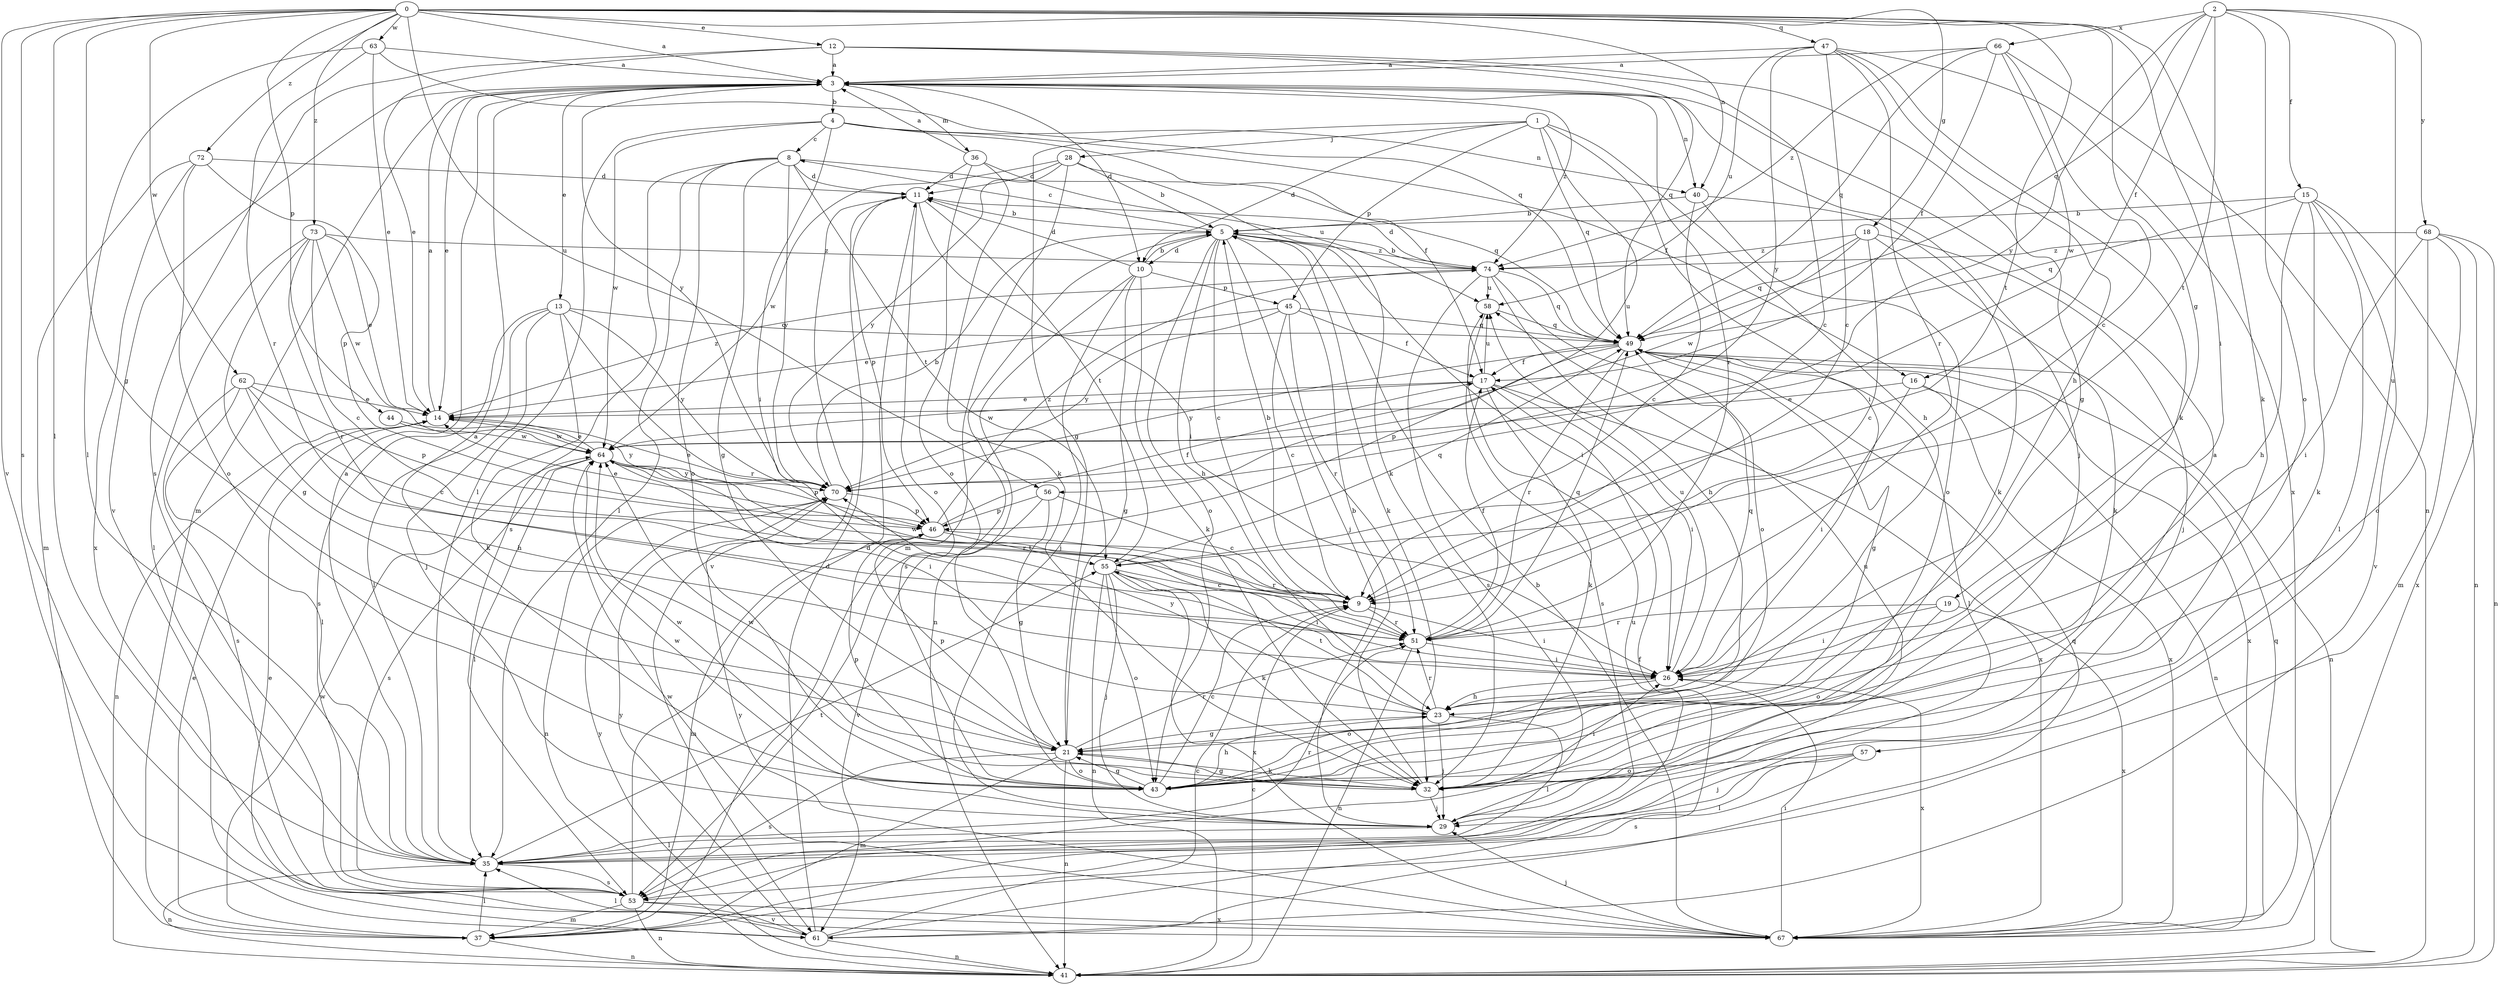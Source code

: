 strict digraph  {
0;
1;
2;
3;
4;
5;
8;
9;
10;
11;
12;
13;
14;
15;
16;
17;
18;
19;
21;
23;
26;
28;
29;
32;
35;
36;
37;
40;
41;
43;
44;
45;
46;
47;
49;
51;
53;
55;
56;
57;
58;
61;
62;
63;
64;
66;
67;
68;
70;
72;
73;
74;
0 -> 3  [label=a];
0 -> 12  [label=e];
0 -> 18  [label=g];
0 -> 19  [label=g];
0 -> 21  [label=g];
0 -> 26  [label=i];
0 -> 32  [label=k];
0 -> 35  [label=l];
0 -> 40  [label=n];
0 -> 44  [label=p];
0 -> 47  [label=q];
0 -> 53  [label=s];
0 -> 55  [label=t];
0 -> 56  [label=u];
0 -> 61  [label=v];
0 -> 62  [label=w];
0 -> 63  [label=w];
0 -> 72  [label=z];
0 -> 73  [label=z];
1 -> 10  [label=d];
1 -> 21  [label=g];
1 -> 23  [label=h];
1 -> 26  [label=i];
1 -> 28  [label=j];
1 -> 45  [label=p];
1 -> 49  [label=q];
1 -> 56  [label=u];
2 -> 15  [label=f];
2 -> 16  [label=f];
2 -> 43  [label=o];
2 -> 49  [label=q];
2 -> 55  [label=t];
2 -> 57  [label=u];
2 -> 66  [label=x];
2 -> 68  [label=y];
2 -> 70  [label=y];
3 -> 4  [label=b];
3 -> 10  [label=d];
3 -> 13  [label=e];
3 -> 14  [label=e];
3 -> 29  [label=j];
3 -> 36  [label=m];
3 -> 37  [label=m];
3 -> 40  [label=n];
3 -> 51  [label=r];
3 -> 61  [label=v];
3 -> 70  [label=y];
3 -> 74  [label=z];
4 -> 8  [label=c];
4 -> 16  [label=f];
4 -> 17  [label=f];
4 -> 26  [label=i];
4 -> 35  [label=l];
4 -> 40  [label=n];
4 -> 64  [label=w];
5 -> 8  [label=c];
5 -> 9  [label=c];
5 -> 10  [label=d];
5 -> 23  [label=h];
5 -> 26  [label=i];
5 -> 29  [label=j];
5 -> 32  [label=k];
5 -> 43  [label=o];
5 -> 53  [label=s];
5 -> 74  [label=z];
8 -> 11  [label=d];
8 -> 21  [label=g];
8 -> 35  [label=l];
8 -> 43  [label=o];
8 -> 49  [label=q];
8 -> 53  [label=s];
8 -> 55  [label=t];
8 -> 70  [label=y];
9 -> 5  [label=b];
9 -> 26  [label=i];
9 -> 51  [label=r];
9 -> 64  [label=w];
10 -> 5  [label=b];
10 -> 11  [label=d];
10 -> 21  [label=g];
10 -> 29  [label=j];
10 -> 32  [label=k];
10 -> 41  [label=n];
10 -> 45  [label=p];
11 -> 5  [label=b];
11 -> 26  [label=i];
11 -> 43  [label=o];
11 -> 46  [label=p];
11 -> 55  [label=t];
11 -> 61  [label=v];
12 -> 3  [label=a];
12 -> 9  [label=c];
12 -> 14  [label=e];
12 -> 21  [label=g];
12 -> 49  [label=q];
12 -> 53  [label=s];
13 -> 29  [label=j];
13 -> 32  [label=k];
13 -> 35  [label=l];
13 -> 49  [label=q];
13 -> 51  [label=r];
13 -> 53  [label=s];
13 -> 70  [label=y];
14 -> 3  [label=a];
14 -> 41  [label=n];
14 -> 64  [label=w];
14 -> 74  [label=z];
15 -> 5  [label=b];
15 -> 23  [label=h];
15 -> 32  [label=k];
15 -> 35  [label=l];
15 -> 41  [label=n];
15 -> 49  [label=q];
15 -> 61  [label=v];
16 -> 14  [label=e];
16 -> 26  [label=i];
16 -> 41  [label=n];
16 -> 67  [label=x];
17 -> 14  [label=e];
17 -> 26  [label=i];
17 -> 32  [label=k];
17 -> 58  [label=u];
17 -> 64  [label=w];
17 -> 67  [label=x];
18 -> 9  [label=c];
18 -> 29  [label=j];
18 -> 32  [label=k];
18 -> 49  [label=q];
18 -> 64  [label=w];
18 -> 74  [label=z];
19 -> 26  [label=i];
19 -> 43  [label=o];
19 -> 51  [label=r];
19 -> 67  [label=x];
21 -> 32  [label=k];
21 -> 37  [label=m];
21 -> 41  [label=n];
21 -> 43  [label=o];
21 -> 46  [label=p];
21 -> 51  [label=r];
21 -> 53  [label=s];
23 -> 21  [label=g];
23 -> 29  [label=j];
23 -> 35  [label=l];
23 -> 51  [label=r];
23 -> 55  [label=t];
23 -> 70  [label=y];
26 -> 23  [label=h];
26 -> 43  [label=o];
26 -> 49  [label=q];
26 -> 58  [label=u];
26 -> 67  [label=x];
28 -> 5  [label=b];
28 -> 11  [label=d];
28 -> 32  [label=k];
28 -> 37  [label=m];
28 -> 64  [label=w];
28 -> 70  [label=y];
29 -> 3  [label=a];
29 -> 35  [label=l];
29 -> 58  [label=u];
29 -> 64  [label=w];
32 -> 5  [label=b];
32 -> 21  [label=g];
32 -> 26  [label=i];
32 -> 29  [label=j];
32 -> 64  [label=w];
35 -> 3  [label=a];
35 -> 41  [label=n];
35 -> 51  [label=r];
35 -> 53  [label=s];
35 -> 55  [label=t];
36 -> 3  [label=a];
36 -> 11  [label=d];
36 -> 32  [label=k];
36 -> 43  [label=o];
36 -> 58  [label=u];
37 -> 14  [label=e];
37 -> 35  [label=l];
37 -> 41  [label=n];
37 -> 58  [label=u];
37 -> 64  [label=w];
40 -> 5  [label=b];
40 -> 9  [label=c];
40 -> 32  [label=k];
40 -> 43  [label=o];
41 -> 9  [label=c];
41 -> 70  [label=y];
43 -> 3  [label=a];
43 -> 9  [label=c];
43 -> 21  [label=g];
43 -> 23  [label=h];
43 -> 46  [label=p];
43 -> 64  [label=w];
44 -> 64  [label=w];
44 -> 70  [label=y];
45 -> 9  [label=c];
45 -> 14  [label=e];
45 -> 17  [label=f];
45 -> 49  [label=q];
45 -> 51  [label=r];
45 -> 70  [label=y];
46 -> 14  [label=e];
46 -> 17  [label=f];
46 -> 37  [label=m];
46 -> 51  [label=r];
46 -> 55  [label=t];
46 -> 74  [label=z];
47 -> 3  [label=a];
47 -> 9  [label=c];
47 -> 23  [label=h];
47 -> 32  [label=k];
47 -> 51  [label=r];
47 -> 58  [label=u];
47 -> 67  [label=x];
47 -> 70  [label=y];
49 -> 17  [label=f];
49 -> 21  [label=g];
49 -> 35  [label=l];
49 -> 41  [label=n];
49 -> 46  [label=p];
49 -> 51  [label=r];
49 -> 67  [label=x];
49 -> 70  [label=y];
51 -> 17  [label=f];
51 -> 26  [label=i];
51 -> 41  [label=n];
51 -> 49  [label=q];
53 -> 11  [label=d];
53 -> 37  [label=m];
53 -> 41  [label=n];
53 -> 61  [label=v];
53 -> 67  [label=x];
55 -> 9  [label=c];
55 -> 26  [label=i];
55 -> 29  [label=j];
55 -> 32  [label=k];
55 -> 41  [label=n];
55 -> 43  [label=o];
55 -> 49  [label=q];
55 -> 67  [label=x];
56 -> 9  [label=c];
56 -> 21  [label=g];
56 -> 46  [label=p];
56 -> 61  [label=v];
57 -> 29  [label=j];
57 -> 35  [label=l];
57 -> 43  [label=o];
57 -> 53  [label=s];
58 -> 49  [label=q];
58 -> 53  [label=s];
61 -> 9  [label=c];
61 -> 11  [label=d];
61 -> 14  [label=e];
61 -> 17  [label=f];
61 -> 41  [label=n];
61 -> 49  [label=q];
61 -> 70  [label=y];
62 -> 9  [label=c];
62 -> 14  [label=e];
62 -> 23  [label=h];
62 -> 35  [label=l];
62 -> 46  [label=p];
62 -> 53  [label=s];
63 -> 3  [label=a];
63 -> 14  [label=e];
63 -> 35  [label=l];
63 -> 49  [label=q];
63 -> 51  [label=r];
64 -> 14  [label=e];
64 -> 26  [label=i];
64 -> 35  [label=l];
64 -> 46  [label=p];
64 -> 51  [label=r];
64 -> 53  [label=s];
64 -> 70  [label=y];
66 -> 3  [label=a];
66 -> 9  [label=c];
66 -> 17  [label=f];
66 -> 41  [label=n];
66 -> 49  [label=q];
66 -> 64  [label=w];
66 -> 74  [label=z];
67 -> 5  [label=b];
67 -> 26  [label=i];
67 -> 29  [label=j];
67 -> 35  [label=l];
67 -> 49  [label=q];
67 -> 64  [label=w];
67 -> 70  [label=y];
68 -> 26  [label=i];
68 -> 37  [label=m];
68 -> 41  [label=n];
68 -> 43  [label=o];
68 -> 67  [label=x];
68 -> 74  [label=z];
70 -> 5  [label=b];
70 -> 14  [label=e];
70 -> 41  [label=n];
70 -> 46  [label=p];
72 -> 11  [label=d];
72 -> 37  [label=m];
72 -> 43  [label=o];
72 -> 46  [label=p];
72 -> 67  [label=x];
73 -> 9  [label=c];
73 -> 14  [label=e];
73 -> 21  [label=g];
73 -> 35  [label=l];
73 -> 51  [label=r];
73 -> 64  [label=w];
73 -> 74  [label=z];
74 -> 5  [label=b];
74 -> 11  [label=d];
74 -> 23  [label=h];
74 -> 43  [label=o];
74 -> 49  [label=q];
74 -> 53  [label=s];
74 -> 58  [label=u];
}

